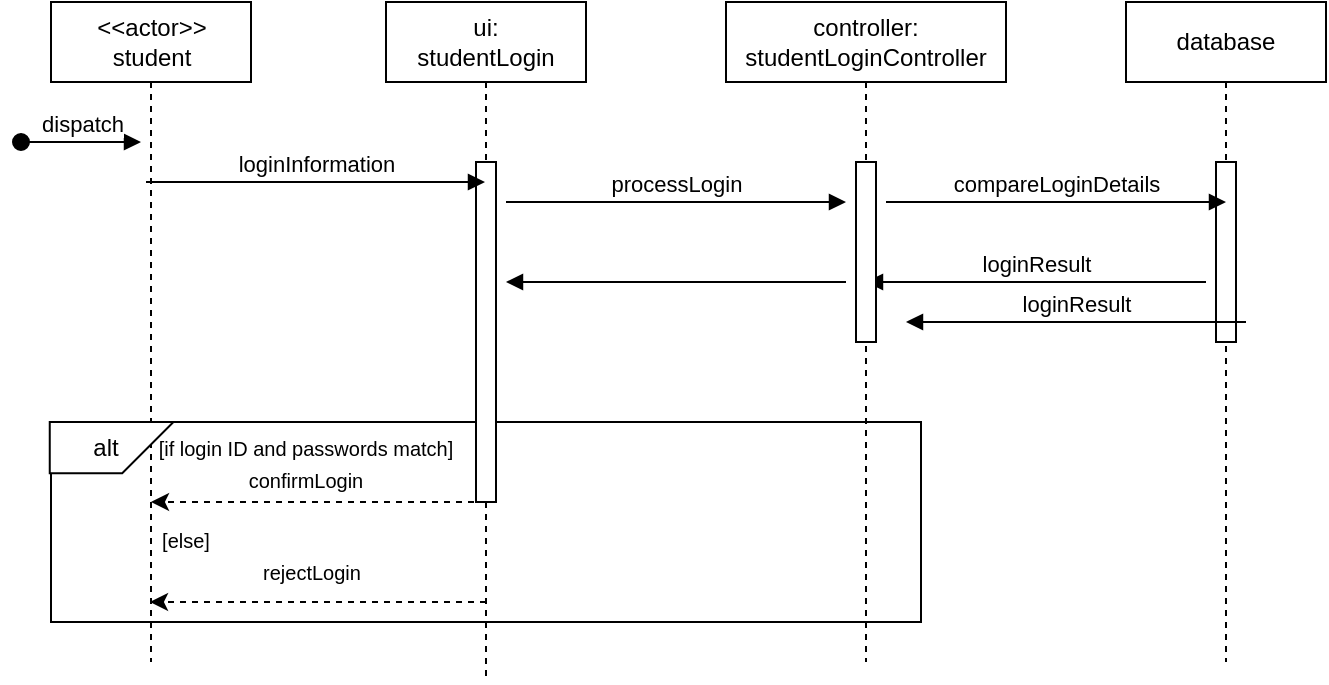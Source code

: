 <mxfile version="24.7.16">
  <diagram name="Page-1" id="2YBvvXClWsGukQMizWep">
    <mxGraphModel dx="820" dy="556" grid="1" gridSize="10" guides="1" tooltips="1" connect="1" arrows="1" fold="1" page="1" pageScale="1" pageWidth="850" pageHeight="1100" math="0" shadow="0">
      <root>
        <mxCell id="0" />
        <mxCell id="1" parent="0" />
        <mxCell id="ldE04mTDD0u72l3Dn9hl-7" value="" style="rounded=0;whiteSpace=wrap;html=1;" vertex="1" parent="1">
          <mxGeometry x="52.5" y="250" width="435" height="100" as="geometry" />
        </mxCell>
        <mxCell id="aM9ryv3xv72pqoxQDRHE-5" value="ui:&lt;div&gt;studentLogin&lt;/div&gt;" style="shape=umlLifeline;perimeter=lifelinePerimeter;whiteSpace=wrap;html=1;container=0;dropTarget=0;collapsible=0;recursiveResize=0;outlineConnect=0;portConstraint=eastwest;newEdgeStyle={&quot;edgeStyle&quot;:&quot;elbowEdgeStyle&quot;,&quot;elbow&quot;:&quot;vertical&quot;,&quot;curved&quot;:0,&quot;rounded&quot;:0};" parent="1" vertex="1">
          <mxGeometry x="220" y="40" width="100" height="340" as="geometry" />
        </mxCell>
        <mxCell id="aM9ryv3xv72pqoxQDRHE-6" value="" style="html=1;points=[];perimeter=orthogonalPerimeter;outlineConnect=0;targetShapes=umlLifeline;portConstraint=eastwest;newEdgeStyle={&quot;edgeStyle&quot;:&quot;elbowEdgeStyle&quot;,&quot;elbow&quot;:&quot;vertical&quot;,&quot;curved&quot;:0,&quot;rounded&quot;:0};" parent="aM9ryv3xv72pqoxQDRHE-5" vertex="1">
          <mxGeometry x="45" y="80" width="10" height="170" as="geometry" />
        </mxCell>
        <mxCell id="aM9ryv3xv72pqoxQDRHE-1" value="&amp;lt;&amp;lt;actor&amp;gt;&amp;gt;&lt;div&gt;student&lt;/div&gt;" style="shape=umlLifeline;perimeter=lifelinePerimeter;whiteSpace=wrap;html=1;container=0;dropTarget=0;collapsible=0;recursiveResize=0;outlineConnect=0;portConstraint=eastwest;newEdgeStyle={&quot;edgeStyle&quot;:&quot;elbowEdgeStyle&quot;,&quot;elbow&quot;:&quot;vertical&quot;,&quot;curved&quot;:0,&quot;rounded&quot;:0};size=40;" parent="1" vertex="1">
          <mxGeometry x="52.5" y="40" width="100" height="330" as="geometry" />
        </mxCell>
        <mxCell id="aM9ryv3xv72pqoxQDRHE-3" value="dispatch" style="html=1;verticalAlign=bottom;startArrow=oval;endArrow=block;startSize=8;edgeStyle=elbowEdgeStyle;elbow=vertical;curved=0;rounded=0;" parent="aM9ryv3xv72pqoxQDRHE-1" edge="1">
          <mxGeometry relative="1" as="geometry">
            <mxPoint x="-15" y="70" as="sourcePoint" />
            <mxPoint x="45" y="70.345" as="targetPoint" />
          </mxGeometry>
        </mxCell>
        <mxCell id="ldE04mTDD0u72l3Dn9hl-1" value="database" style="shape=umlLifeline;perimeter=lifelinePerimeter;whiteSpace=wrap;html=1;container=0;dropTarget=0;collapsible=0;recursiveResize=0;outlineConnect=0;portConstraint=eastwest;newEdgeStyle={&quot;edgeStyle&quot;:&quot;elbowEdgeStyle&quot;,&quot;elbow&quot;:&quot;vertical&quot;,&quot;curved&quot;:0,&quot;rounded&quot;:0};" vertex="1" parent="1">
          <mxGeometry x="590" y="40" width="100" height="330" as="geometry" />
        </mxCell>
        <mxCell id="ldE04mTDD0u72l3Dn9hl-2" value="" style="html=1;points=[];perimeter=orthogonalPerimeter;outlineConnect=0;targetShapes=umlLifeline;portConstraint=eastwest;newEdgeStyle={&quot;edgeStyle&quot;:&quot;elbowEdgeStyle&quot;,&quot;elbow&quot;:&quot;vertical&quot;,&quot;curved&quot;:0,&quot;rounded&quot;:0};" vertex="1" parent="ldE04mTDD0u72l3Dn9hl-1">
          <mxGeometry x="45" y="80" width="10" height="90" as="geometry" />
        </mxCell>
        <mxCell id="ldE04mTDD0u72l3Dn9hl-3" value="processLogin" style="html=1;verticalAlign=bottom;endArrow=block;edgeStyle=elbowEdgeStyle;elbow=vertical;curved=0;rounded=0;" edge="1" parent="1">
          <mxGeometry relative="1" as="geometry">
            <mxPoint x="280" y="140" as="sourcePoint" />
            <Array as="points">
              <mxPoint x="365" y="140" />
            </Array>
            <mxPoint x="450" y="140" as="targetPoint" />
            <mxPoint as="offset" />
          </mxGeometry>
        </mxCell>
        <mxCell id="ldE04mTDD0u72l3Dn9hl-4" value="loginResult" style="html=1;verticalAlign=bottom;endArrow=block;edgeStyle=elbowEdgeStyle;elbow=vertical;curved=0;rounded=0;" edge="1" parent="1">
          <mxGeometry relative="1" as="geometry">
            <mxPoint x="630" y="180" as="sourcePoint" />
            <Array as="points">
              <mxPoint x="570.33" y="180" />
            </Array>
            <mxPoint x="459.997" y="180.0" as="targetPoint" />
          </mxGeometry>
        </mxCell>
        <mxCell id="ldE04mTDD0u72l3Dn9hl-9" value="loginInformation" style="html=1;verticalAlign=bottom;endArrow=block;edgeStyle=elbowEdgeStyle;elbow=vertical;curved=0;rounded=0;" edge="1" parent="1" target="aM9ryv3xv72pqoxQDRHE-5">
          <mxGeometry x="-0.005" relative="1" as="geometry">
            <mxPoint x="100" y="130" as="sourcePoint" />
            <Array as="points">
              <mxPoint x="175" y="130" />
            </Array>
            <mxPoint x="260" y="130" as="targetPoint" />
            <mxPoint as="offset" />
          </mxGeometry>
        </mxCell>
        <mxCell id="ldE04mTDD0u72l3Dn9hl-10" value="" style="shape=card;whiteSpace=wrap;html=1;rotation=90;flipH=1;" vertex="1" parent="1">
          <mxGeometry x="70" y="231.88" width="25.62" height="61.87" as="geometry" />
        </mxCell>
        <mxCell id="ldE04mTDD0u72l3Dn9hl-12" value="alt" style="text;html=1;align=center;verticalAlign=middle;whiteSpace=wrap;rounded=0;" vertex="1" parent="1">
          <mxGeometry x="50" y="247.82" width="60" height="30" as="geometry" />
        </mxCell>
        <mxCell id="ldE04mTDD0u72l3Dn9hl-13" value="&lt;font style=&quot;font-size: 10px;&quot;&gt;[if login ID and passwords match]&lt;/font&gt;" style="text;html=1;align=center;verticalAlign=middle;whiteSpace=wrap;rounded=0;" vertex="1" parent="1">
          <mxGeometry x="90" y="247.82" width="180" height="30" as="geometry" />
        </mxCell>
        <mxCell id="ldE04mTDD0u72l3Dn9hl-14" value="&lt;font style=&quot;font-size: 10px;&quot;&gt;[else]&lt;/font&gt;" style="text;html=1;align=center;verticalAlign=middle;whiteSpace=wrap;rounded=0;" vertex="1" parent="1">
          <mxGeometry x="90" y="293.75" width="60" height="30" as="geometry" />
        </mxCell>
        <mxCell id="ldE04mTDD0u72l3Dn9hl-20" value="" style="endArrow=classic;html=1;rounded=0;dashed=1;" edge="1" parent="1" target="aM9ryv3xv72pqoxQDRHE-1">
          <mxGeometry width="50" height="50" relative="1" as="geometry">
            <mxPoint x="270" y="290" as="sourcePoint" />
            <mxPoint x="160" y="290" as="targetPoint" />
          </mxGeometry>
        </mxCell>
        <mxCell id="ldE04mTDD0u72l3Dn9hl-21" value="&lt;font style=&quot;font-size: 10px;&quot;&gt;confirmLogin&lt;/font&gt;" style="text;html=1;align=center;verticalAlign=middle;whiteSpace=wrap;rounded=0;" vertex="1" parent="1">
          <mxGeometry x="150" y="263.75" width="60" height="30" as="geometry" />
        </mxCell>
        <mxCell id="ldE04mTDD0u72l3Dn9hl-22" value="" style="endArrow=classic;html=1;rounded=0;dashed=1;" edge="1" parent="1">
          <mxGeometry width="50" height="50" relative="1" as="geometry">
            <mxPoint x="270" y="340" as="sourcePoint" />
            <mxPoint x="102" y="340" as="targetPoint" />
          </mxGeometry>
        </mxCell>
        <mxCell id="ldE04mTDD0u72l3Dn9hl-23" value="&lt;font style=&quot;font-size: 10px;&quot;&gt;rejectLogin&lt;/font&gt;" style="text;html=1;align=center;verticalAlign=middle;whiteSpace=wrap;rounded=0;" vertex="1" parent="1">
          <mxGeometry x="152.5" y="310" width="60" height="30" as="geometry" />
        </mxCell>
        <mxCell id="ldE04mTDD0u72l3Dn9hl-24" value="controller:&lt;div&gt;studentLoginController&lt;/div&gt;" style="shape=umlLifeline;perimeter=lifelinePerimeter;whiteSpace=wrap;html=1;container=0;dropTarget=0;collapsible=0;recursiveResize=0;outlineConnect=0;portConstraint=eastwest;newEdgeStyle={&quot;edgeStyle&quot;:&quot;elbowEdgeStyle&quot;,&quot;elbow&quot;:&quot;vertical&quot;,&quot;curved&quot;:0,&quot;rounded&quot;:0};" vertex="1" parent="1">
          <mxGeometry x="390" y="40" width="140" height="330" as="geometry" />
        </mxCell>
        <mxCell id="ldE04mTDD0u72l3Dn9hl-25" value="" style="html=1;points=[];perimeter=orthogonalPerimeter;outlineConnect=0;targetShapes=umlLifeline;portConstraint=eastwest;newEdgeStyle={&quot;edgeStyle&quot;:&quot;elbowEdgeStyle&quot;,&quot;elbow&quot;:&quot;vertical&quot;,&quot;curved&quot;:0,&quot;rounded&quot;:0};" vertex="1" parent="ldE04mTDD0u72l3Dn9hl-24">
          <mxGeometry x="65" y="80" width="10" height="90" as="geometry" />
        </mxCell>
        <mxCell id="ldE04mTDD0u72l3Dn9hl-27" value="compareLoginDetails" style="html=1;verticalAlign=bottom;endArrow=block;edgeStyle=elbowEdgeStyle;elbow=vertical;curved=0;rounded=0;" edge="1" parent="1">
          <mxGeometry relative="1" as="geometry">
            <mxPoint x="470" y="140" as="sourcePoint" />
            <Array as="points">
              <mxPoint x="555" y="140" />
            </Array>
            <mxPoint x="640" y="140" as="targetPoint" />
            <mxPoint as="offset" />
          </mxGeometry>
        </mxCell>
        <mxCell id="ldE04mTDD0u72l3Dn9hl-30" value="" style="html=1;verticalAlign=bottom;endArrow=block;edgeStyle=elbowEdgeStyle;elbow=vertical;curved=0;rounded=0;" edge="1" parent="1">
          <mxGeometry relative="1" as="geometry">
            <mxPoint x="450" y="180" as="sourcePoint" />
            <Array as="points">
              <mxPoint x="390.33" y="180" />
            </Array>
            <mxPoint x="279.997" y="180.0" as="targetPoint" />
          </mxGeometry>
        </mxCell>
        <mxCell id="ldE04mTDD0u72l3Dn9hl-31" value="loginResult" style="html=1;verticalAlign=bottom;endArrow=block;edgeStyle=elbowEdgeStyle;elbow=vertical;curved=0;rounded=0;" edge="1" parent="1">
          <mxGeometry relative="1" as="geometry">
            <mxPoint x="650" y="200" as="sourcePoint" />
            <Array as="points">
              <mxPoint x="590.33" y="200" />
            </Array>
            <mxPoint x="479.997" y="200.0" as="targetPoint" />
          </mxGeometry>
        </mxCell>
      </root>
    </mxGraphModel>
  </diagram>
</mxfile>
